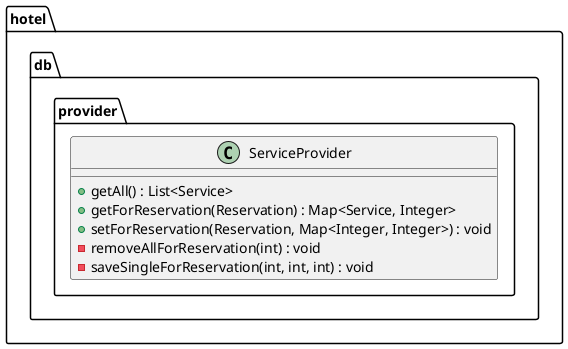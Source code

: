 @startuml

class hotel.db.provider.ServiceProvider {
    + getAll() : List<Service>
    + getForReservation(Reservation) : Map<Service, Integer>
    + setForReservation(Reservation, Map<Integer, Integer>) : void
    - removeAllForReservation(int) : void
    - saveSingleForReservation(int, int, int) : void
}

@enduml